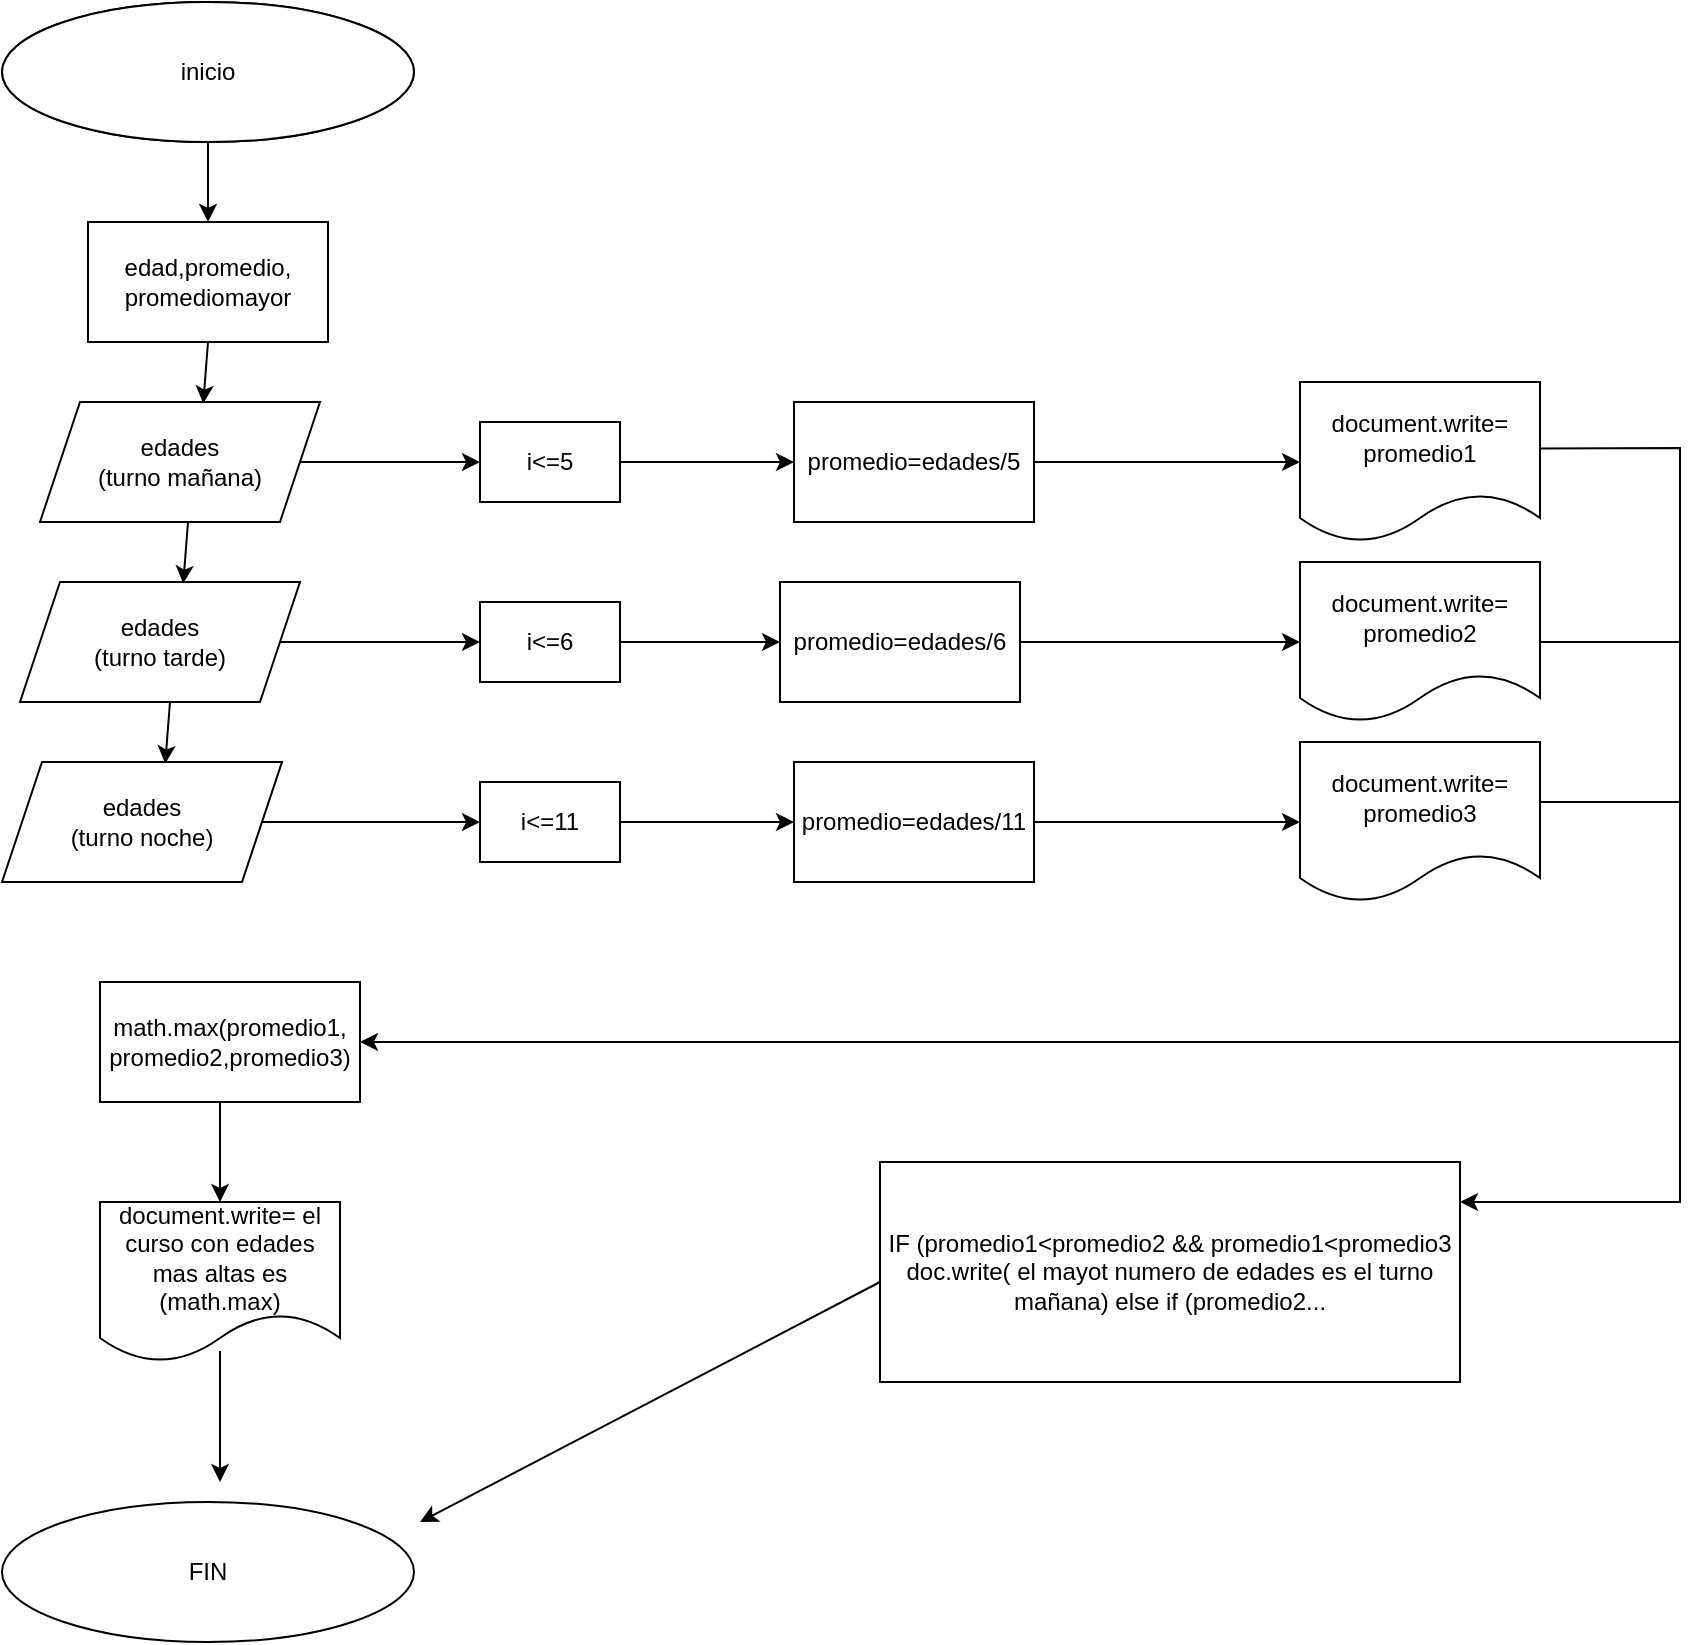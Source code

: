 <mxfile version="21.1.2" type="device">
  <diagram name="Página-1" id="vw9rdg9chHLmDJhuTQ13">
    <mxGraphModel dx="1050" dy="1710" grid="1" gridSize="10" guides="1" tooltips="1" connect="1" arrows="1" fold="1" page="1" pageScale="1" pageWidth="827" pageHeight="1169" math="0" shadow="0">
      <root>
        <mxCell id="0" />
        <mxCell id="1" parent="0" />
        <mxCell id="6Lvk2C39D4jYc-NGKxXy-3" value="INICIO" style="ellipse;whiteSpace=wrap;html=1;" parent="1" vertex="1">
          <mxGeometry x="311" y="-40" width="206" height="70" as="geometry" />
        </mxCell>
        <mxCell id="6Lvk2C39D4jYc-NGKxXy-4" value="FIN" style="ellipse;whiteSpace=wrap;html=1;" parent="1" vertex="1">
          <mxGeometry x="311" y="710" width="206" height="70" as="geometry" />
        </mxCell>
        <mxCell id="6Lvk2C39D4jYc-NGKxXy-5" value="" style="endArrow=classic;html=1;rounded=0;exitX=0.5;exitY=1;exitDx=0;exitDy=0;" parent="1" source="6Lvk2C39D4jYc-NGKxXy-3" edge="1">
          <mxGeometry width="50" height="50" relative="1" as="geometry">
            <mxPoint x="390" y="270" as="sourcePoint" />
            <mxPoint x="414" y="70" as="targetPoint" />
          </mxGeometry>
        </mxCell>
        <mxCell id="6Lvk2C39D4jYc-NGKxXy-6" value="edades&lt;br&gt;(turno mañana)" style="shape=parallelogram;perimeter=parallelogramPerimeter;whiteSpace=wrap;html=1;fixedSize=1;" parent="1" vertex="1">
          <mxGeometry x="330" y="160" width="140" height="60" as="geometry" />
        </mxCell>
        <mxCell id="pSAityiDugNrzxSXsubv-1" value="" style="endArrow=classic;html=1;rounded=0;exitX=1;exitY=0.5;exitDx=0;exitDy=0;entryX=0;entryY=0.5;entryDx=0;entryDy=0;" edge="1" parent="1" source="pSAityiDugNrzxSXsubv-22" target="pSAityiDugNrzxSXsubv-4">
          <mxGeometry width="50" height="50" relative="1" as="geometry">
            <mxPoint x="390" y="220" as="sourcePoint" />
            <mxPoint x="680" y="150" as="targetPoint" />
          </mxGeometry>
        </mxCell>
        <mxCell id="pSAityiDugNrzxSXsubv-3" value="" style="endArrow=classic;html=1;rounded=0;exitX=1;exitY=0.5;exitDx=0;exitDy=0;" edge="1" parent="1" source="6Lvk2C39D4jYc-NGKxXy-6" target="pSAityiDugNrzxSXsubv-2">
          <mxGeometry width="50" height="50" relative="1" as="geometry">
            <mxPoint x="460" y="150" as="sourcePoint" />
            <mxPoint x="680" y="150" as="targetPoint" />
          </mxGeometry>
        </mxCell>
        <mxCell id="pSAityiDugNrzxSXsubv-2" value="i&amp;lt;=5" style="rounded=0;whiteSpace=wrap;html=1;" vertex="1" parent="1">
          <mxGeometry x="550" y="170" width="70" height="40" as="geometry" />
        </mxCell>
        <mxCell id="pSAityiDugNrzxSXsubv-4" value="document.write= promedio1" style="shape=document;whiteSpace=wrap;html=1;boundedLbl=1;" vertex="1" parent="1">
          <mxGeometry x="960" y="150" width="120" height="80" as="geometry" />
        </mxCell>
        <mxCell id="pSAityiDugNrzxSXsubv-5" value="edad,promedio, promediomayor" style="rounded=0;whiteSpace=wrap;html=1;" vertex="1" parent="1">
          <mxGeometry x="354" y="70" width="120" height="60" as="geometry" />
        </mxCell>
        <mxCell id="pSAityiDugNrzxSXsubv-6" value="" style="endArrow=classic;html=1;rounded=0;exitX=0.5;exitY=1;exitDx=0;exitDy=0;entryX=0.583;entryY=0.013;entryDx=0;entryDy=0;entryPerimeter=0;" edge="1" parent="1" source="pSAityiDugNrzxSXsubv-5" target="6Lvk2C39D4jYc-NGKxXy-6">
          <mxGeometry width="50" height="50" relative="1" as="geometry">
            <mxPoint x="390" y="270" as="sourcePoint" />
            <mxPoint x="440" y="220" as="targetPoint" />
          </mxGeometry>
        </mxCell>
        <mxCell id="pSAityiDugNrzxSXsubv-7" value="inicio" style="ellipse;whiteSpace=wrap;html=1;" vertex="1" parent="1">
          <mxGeometry x="311" y="-40" width="206" height="70" as="geometry" />
        </mxCell>
        <mxCell id="pSAityiDugNrzxSXsubv-10" value="edades&lt;br&gt;(turno tarde)" style="shape=parallelogram;perimeter=parallelogramPerimeter;whiteSpace=wrap;html=1;fixedSize=1;" vertex="1" parent="1">
          <mxGeometry x="320" y="250" width="140" height="60" as="geometry" />
        </mxCell>
        <mxCell id="pSAityiDugNrzxSXsubv-11" value="" style="endArrow=classic;html=1;rounded=0;exitX=1;exitY=0.5;exitDx=0;exitDy=0;entryX=0;entryY=0.5;entryDx=0;entryDy=0;" edge="1" parent="1" source="pSAityiDugNrzxSXsubv-24" target="pSAityiDugNrzxSXsubv-14">
          <mxGeometry width="50" height="50" relative="1" as="geometry">
            <mxPoint x="380" y="310" as="sourcePoint" />
            <mxPoint x="670" y="240" as="targetPoint" />
          </mxGeometry>
        </mxCell>
        <mxCell id="pSAityiDugNrzxSXsubv-12" value="" style="endArrow=classic;html=1;rounded=0;exitX=1;exitY=0.5;exitDx=0;exitDy=0;" edge="1" parent="1" source="pSAityiDugNrzxSXsubv-10" target="pSAityiDugNrzxSXsubv-13">
          <mxGeometry width="50" height="50" relative="1" as="geometry">
            <mxPoint x="450" y="240" as="sourcePoint" />
            <mxPoint x="670" y="240" as="targetPoint" />
          </mxGeometry>
        </mxCell>
        <mxCell id="pSAityiDugNrzxSXsubv-13" value="i&amp;lt;=6" style="rounded=0;whiteSpace=wrap;html=1;" vertex="1" parent="1">
          <mxGeometry x="550" y="260" width="70" height="40" as="geometry" />
        </mxCell>
        <mxCell id="pSAityiDugNrzxSXsubv-14" value="document.write= promedio2" style="shape=document;whiteSpace=wrap;html=1;boundedLbl=1;" vertex="1" parent="1">
          <mxGeometry x="960" y="240" width="120" height="80" as="geometry" />
        </mxCell>
        <mxCell id="pSAityiDugNrzxSXsubv-15" value="" style="endArrow=classic;html=1;rounded=0;exitX=0.5;exitY=1;exitDx=0;exitDy=0;entryX=0.583;entryY=0.013;entryDx=0;entryDy=0;entryPerimeter=0;" edge="1" parent="1" target="pSAityiDugNrzxSXsubv-10">
          <mxGeometry width="50" height="50" relative="1" as="geometry">
            <mxPoint x="404" y="220" as="sourcePoint" />
            <mxPoint x="430" y="310" as="targetPoint" />
          </mxGeometry>
        </mxCell>
        <mxCell id="pSAityiDugNrzxSXsubv-16" value="edades&lt;br&gt;(turno noche)" style="shape=parallelogram;perimeter=parallelogramPerimeter;whiteSpace=wrap;html=1;fixedSize=1;" vertex="1" parent="1">
          <mxGeometry x="311" y="340" width="140" height="60" as="geometry" />
        </mxCell>
        <mxCell id="pSAityiDugNrzxSXsubv-17" value="" style="endArrow=classic;html=1;rounded=0;exitX=1;exitY=0.5;exitDx=0;exitDy=0;entryX=0;entryY=0.5;entryDx=0;entryDy=0;" edge="1" parent="1" source="pSAityiDugNrzxSXsubv-25" target="pSAityiDugNrzxSXsubv-20">
          <mxGeometry width="50" height="50" relative="1" as="geometry">
            <mxPoint x="371" y="400" as="sourcePoint" />
            <mxPoint x="661" y="330" as="targetPoint" />
          </mxGeometry>
        </mxCell>
        <mxCell id="pSAityiDugNrzxSXsubv-18" value="" style="endArrow=classic;html=1;rounded=0;exitX=1;exitY=0.5;exitDx=0;exitDy=0;" edge="1" parent="1" source="pSAityiDugNrzxSXsubv-16" target="pSAityiDugNrzxSXsubv-19">
          <mxGeometry width="50" height="50" relative="1" as="geometry">
            <mxPoint x="441" y="330" as="sourcePoint" />
            <mxPoint x="661" y="330" as="targetPoint" />
          </mxGeometry>
        </mxCell>
        <mxCell id="pSAityiDugNrzxSXsubv-19" value="i&amp;lt;=11" style="rounded=0;whiteSpace=wrap;html=1;" vertex="1" parent="1">
          <mxGeometry x="550" y="350" width="70" height="40" as="geometry" />
        </mxCell>
        <mxCell id="pSAityiDugNrzxSXsubv-20" value="document.write= promedio3" style="shape=document;whiteSpace=wrap;html=1;boundedLbl=1;" vertex="1" parent="1">
          <mxGeometry x="960" y="330" width="120" height="80" as="geometry" />
        </mxCell>
        <mxCell id="pSAityiDugNrzxSXsubv-21" value="" style="endArrow=classic;html=1;rounded=0;exitX=0.5;exitY=1;exitDx=0;exitDy=0;entryX=0.583;entryY=0.013;entryDx=0;entryDy=0;entryPerimeter=0;" edge="1" parent="1" target="pSAityiDugNrzxSXsubv-16">
          <mxGeometry width="50" height="50" relative="1" as="geometry">
            <mxPoint x="395" y="310" as="sourcePoint" />
            <mxPoint x="421" y="400" as="targetPoint" />
          </mxGeometry>
        </mxCell>
        <mxCell id="pSAityiDugNrzxSXsubv-23" value="" style="endArrow=classic;html=1;rounded=0;exitX=1;exitY=0.5;exitDx=0;exitDy=0;entryX=0;entryY=0.5;entryDx=0;entryDy=0;" edge="1" parent="1" source="pSAityiDugNrzxSXsubv-2" target="pSAityiDugNrzxSXsubv-22">
          <mxGeometry width="50" height="50" relative="1" as="geometry">
            <mxPoint x="580" y="190" as="sourcePoint" />
            <mxPoint x="960" y="190" as="targetPoint" />
          </mxGeometry>
        </mxCell>
        <mxCell id="pSAityiDugNrzxSXsubv-22" value="promedio=edades/5" style="rounded=0;whiteSpace=wrap;html=1;" vertex="1" parent="1">
          <mxGeometry x="707" y="160" width="120" height="60" as="geometry" />
        </mxCell>
        <mxCell id="pSAityiDugNrzxSXsubv-26" value="" style="endArrow=classic;html=1;rounded=0;exitX=1;exitY=0.5;exitDx=0;exitDy=0;entryX=0;entryY=0.5;entryDx=0;entryDy=0;" edge="1" parent="1" source="pSAityiDugNrzxSXsubv-19" target="pSAityiDugNrzxSXsubv-25">
          <mxGeometry width="50" height="50" relative="1" as="geometry">
            <mxPoint x="561" y="370" as="sourcePoint" />
            <mxPoint x="960" y="370" as="targetPoint" />
          </mxGeometry>
        </mxCell>
        <mxCell id="pSAityiDugNrzxSXsubv-25" value="promedio=edades/11" style="rounded=0;whiteSpace=wrap;html=1;" vertex="1" parent="1">
          <mxGeometry x="707" y="340" width="120" height="60" as="geometry" />
        </mxCell>
        <mxCell id="pSAityiDugNrzxSXsubv-27" value="" style="endArrow=classic;html=1;rounded=0;exitX=1;exitY=0.5;exitDx=0;exitDy=0;entryX=0;entryY=0.5;entryDx=0;entryDy=0;" edge="1" parent="1" source="pSAityiDugNrzxSXsubv-13" target="pSAityiDugNrzxSXsubv-24">
          <mxGeometry width="50" height="50" relative="1" as="geometry">
            <mxPoint x="570" y="280" as="sourcePoint" />
            <mxPoint x="960" y="280" as="targetPoint" />
          </mxGeometry>
        </mxCell>
        <mxCell id="pSAityiDugNrzxSXsubv-24" value="promedio=edades/6" style="rounded=0;whiteSpace=wrap;html=1;" vertex="1" parent="1">
          <mxGeometry x="700" y="250" width="120" height="60" as="geometry" />
        </mxCell>
        <mxCell id="pSAityiDugNrzxSXsubv-28" value="" style="endArrow=classic;html=1;rounded=0;exitX=0.997;exitY=0.415;exitDx=0;exitDy=0;exitPerimeter=0;" edge="1" parent="1" source="pSAityiDugNrzxSXsubv-4">
          <mxGeometry width="50" height="50" relative="1" as="geometry">
            <mxPoint x="580" y="280" as="sourcePoint" />
            <mxPoint x="490" y="480" as="targetPoint" />
            <Array as="points">
              <mxPoint x="1150" y="183" />
              <mxPoint x="1150" y="480" />
            </Array>
          </mxGeometry>
        </mxCell>
        <mxCell id="pSAityiDugNrzxSXsubv-29" value="" style="endArrow=none;html=1;rounded=0;" edge="1" parent="1">
          <mxGeometry width="50" height="50" relative="1" as="geometry">
            <mxPoint x="1080" y="280" as="sourcePoint" />
            <mxPoint x="1150" y="280" as="targetPoint" />
          </mxGeometry>
        </mxCell>
        <mxCell id="pSAityiDugNrzxSXsubv-30" value="" style="endArrow=none;html=1;rounded=0;" edge="1" parent="1">
          <mxGeometry width="50" height="50" relative="1" as="geometry">
            <mxPoint x="1080" y="360" as="sourcePoint" />
            <mxPoint x="1150" y="360" as="targetPoint" />
          </mxGeometry>
        </mxCell>
        <mxCell id="pSAityiDugNrzxSXsubv-31" value="math.max(promedio1,&lt;br&gt;promedio2,promedio3)" style="rounded=0;whiteSpace=wrap;html=1;" vertex="1" parent="1">
          <mxGeometry x="360" y="450" width="130" height="60" as="geometry" />
        </mxCell>
        <mxCell id="pSAityiDugNrzxSXsubv-32" value="" style="endArrow=classic;html=1;rounded=0;" edge="1" parent="1" target="pSAityiDugNrzxSXsubv-33">
          <mxGeometry width="50" height="50" relative="1" as="geometry">
            <mxPoint x="420" y="510" as="sourcePoint" />
            <mxPoint x="420" y="560" as="targetPoint" />
          </mxGeometry>
        </mxCell>
        <mxCell id="pSAityiDugNrzxSXsubv-33" value="document.write= el curso con edades mas altas es (math.max)" style="shape=document;whiteSpace=wrap;html=1;boundedLbl=1;" vertex="1" parent="1">
          <mxGeometry x="360" y="560" width="120" height="80" as="geometry" />
        </mxCell>
        <mxCell id="pSAityiDugNrzxSXsubv-34" value="" style="endArrow=classic;html=1;rounded=0;" edge="1" parent="1">
          <mxGeometry width="50" height="50" relative="1" as="geometry">
            <mxPoint x="420" y="634.5" as="sourcePoint" />
            <mxPoint x="420" y="700" as="targetPoint" />
          </mxGeometry>
        </mxCell>
        <mxCell id="pSAityiDugNrzxSXsubv-35" value="" style="endArrow=classic;html=1;rounded=0;" edge="1" parent="1">
          <mxGeometry width="50" height="50" relative="1" as="geometry">
            <mxPoint x="1150" y="480" as="sourcePoint" />
            <mxPoint x="1040" y="560" as="targetPoint" />
            <Array as="points">
              <mxPoint x="1150" y="560" />
            </Array>
          </mxGeometry>
        </mxCell>
        <mxCell id="pSAityiDugNrzxSXsubv-36" value="IF (promedio1&amp;lt;promedio2 &amp;amp;&amp;amp; promedio1&amp;lt;promedio3&lt;br&gt;doc.write( el mayot numero de edades es el turno mañana) else if (promedio2...&lt;br&gt;" style="rounded=0;whiteSpace=wrap;html=1;" vertex="1" parent="1">
          <mxGeometry x="750" y="540" width="290" height="110" as="geometry" />
        </mxCell>
        <mxCell id="pSAityiDugNrzxSXsubv-37" value="" style="endArrow=classic;html=1;rounded=0;" edge="1" parent="1">
          <mxGeometry width="50" height="50" relative="1" as="geometry">
            <mxPoint x="750" y="600" as="sourcePoint" />
            <mxPoint x="520" y="720" as="targetPoint" />
          </mxGeometry>
        </mxCell>
      </root>
    </mxGraphModel>
  </diagram>
</mxfile>
